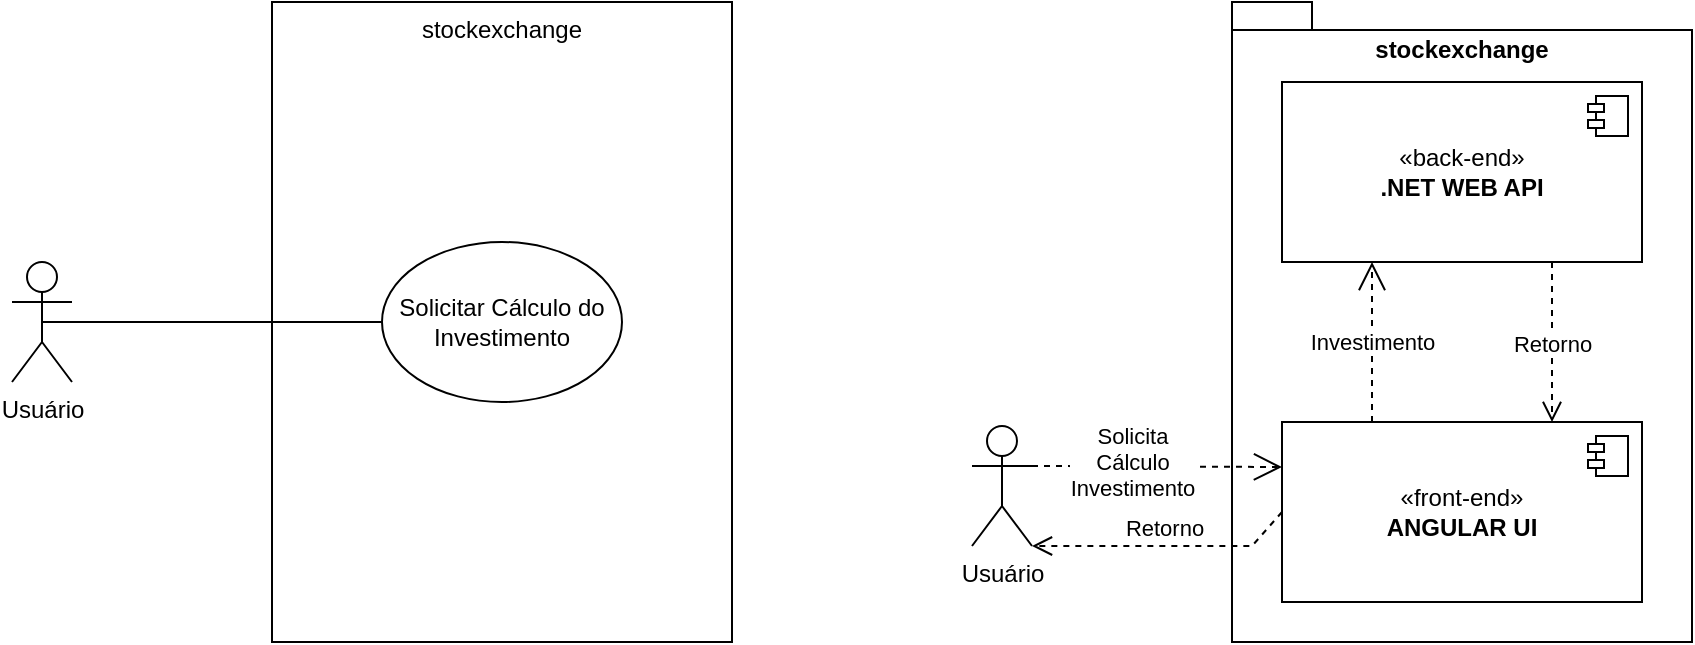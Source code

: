 <mxfile version="26.2.14">
  <diagram id="PJpoI-FHG1ks9sSy4taJ" name="Página-1">
    <mxGraphModel dx="1226" dy="671" grid="1" gridSize="10" guides="1" tooltips="1" connect="1" arrows="1" fold="1" page="1" pageScale="1" pageWidth="827" pageHeight="1169" math="0" shadow="0">
      <root>
        <mxCell id="0" />
        <mxCell id="1" parent="0" />
        <mxCell id="4N45tYZfWJHQnx3_KCYK-14" value="stockexchange" style="shape=folder;fontStyle=1;spacingTop=10;tabWidth=40;tabHeight=14;tabPosition=left;html=1;whiteSpace=wrap;verticalAlign=top;" vertex="1" parent="1">
          <mxGeometry x="650" y="40" width="230" height="320" as="geometry" />
        </mxCell>
        <mxCell id="4N45tYZfWJHQnx3_KCYK-8" value="stockexchange" style="rounded=0;whiteSpace=wrap;html=1;verticalAlign=top;" vertex="1" parent="1">
          <mxGeometry x="170" y="40" width="230" height="320" as="geometry" />
        </mxCell>
        <mxCell id="4N45tYZfWJHQnx3_KCYK-1" value="Usuário" style="shape=umlActor;verticalLabelPosition=bottom;verticalAlign=top;html=1;outlineConnect=0;" vertex="1" parent="1">
          <mxGeometry x="40" y="170" width="30" height="60" as="geometry" />
        </mxCell>
        <mxCell id="4N45tYZfWJHQnx3_KCYK-2" value="Solicitar Cálculo do Investimento" style="ellipse;whiteSpace=wrap;html=1;" vertex="1" parent="1">
          <mxGeometry x="225" y="160" width="120" height="80" as="geometry" />
        </mxCell>
        <mxCell id="4N45tYZfWJHQnx3_KCYK-5" value="" style="endArrow=none;html=1;rounded=0;exitX=0.5;exitY=0.5;exitDx=0;exitDy=0;exitPerimeter=0;entryX=0;entryY=0.5;entryDx=0;entryDy=0;" edge="1" parent="1" source="4N45tYZfWJHQnx3_KCYK-1" target="4N45tYZfWJHQnx3_KCYK-2">
          <mxGeometry width="50" height="50" relative="1" as="geometry">
            <mxPoint x="140" y="100" as="sourcePoint" />
            <mxPoint x="190" y="50" as="targetPoint" />
          </mxGeometry>
        </mxCell>
        <mxCell id="4N45tYZfWJHQnx3_KCYK-10" value="«back-end»&lt;br&gt;&lt;b&gt;.NET WEB API&lt;/b&gt;" style="html=1;dropTarget=0;whiteSpace=wrap;" vertex="1" parent="1">
          <mxGeometry x="675" y="80" width="180" height="90" as="geometry" />
        </mxCell>
        <mxCell id="4N45tYZfWJHQnx3_KCYK-11" value="" style="shape=module;jettyWidth=8;jettyHeight=4;" vertex="1" parent="4N45tYZfWJHQnx3_KCYK-10">
          <mxGeometry x="1" width="20" height="20" relative="1" as="geometry">
            <mxPoint x="-27" y="7" as="offset" />
          </mxGeometry>
        </mxCell>
        <mxCell id="4N45tYZfWJHQnx3_KCYK-12" value="«front-end»&lt;br&gt;&lt;b&gt;ANGULAR UI&lt;/b&gt;" style="html=1;dropTarget=0;whiteSpace=wrap;" vertex="1" parent="1">
          <mxGeometry x="675" y="250" width="180" height="90" as="geometry" />
        </mxCell>
        <mxCell id="4N45tYZfWJHQnx3_KCYK-13" value="" style="shape=module;jettyWidth=8;jettyHeight=4;" vertex="1" parent="4N45tYZfWJHQnx3_KCYK-12">
          <mxGeometry x="1" width="20" height="20" relative="1" as="geometry">
            <mxPoint x="-27" y="7" as="offset" />
          </mxGeometry>
        </mxCell>
        <mxCell id="4N45tYZfWJHQnx3_KCYK-15" value="Usuário" style="shape=umlActor;verticalLabelPosition=bottom;verticalAlign=top;html=1;outlineConnect=0;" vertex="1" parent="1">
          <mxGeometry x="520" y="252" width="30" height="60" as="geometry" />
        </mxCell>
        <mxCell id="4N45tYZfWJHQnx3_KCYK-25" value="Solicita&lt;div&gt;Cálculo&lt;br&gt;Investimento&lt;/div&gt;" style="endArrow=open;endSize=12;dashed=1;html=1;rounded=0;entryX=0;entryY=0.25;entryDx=0;entryDy=0;exitX=1;exitY=0.333;exitDx=0;exitDy=0;exitPerimeter=0;" edge="1" parent="1" source="4N45tYZfWJHQnx3_KCYK-15" target="4N45tYZfWJHQnx3_KCYK-12">
          <mxGeometry x="-0.2" y="2" width="160" relative="1" as="geometry">
            <mxPoint x="390" y="220" as="sourcePoint" />
            <mxPoint x="550" y="220" as="targetPoint" />
            <mxPoint as="offset" />
          </mxGeometry>
        </mxCell>
        <mxCell id="4N45tYZfWJHQnx3_KCYK-27" value="Investimento" style="endArrow=open;endSize=12;dashed=1;html=1;rounded=0;entryX=0.25;entryY=1;entryDx=0;entryDy=0;exitX=0.25;exitY=0;exitDx=0;exitDy=0;" edge="1" parent="1" source="4N45tYZfWJHQnx3_KCYK-12" target="4N45tYZfWJHQnx3_KCYK-10">
          <mxGeometry width="160" relative="1" as="geometry">
            <mxPoint x="480" y="130" as="sourcePoint" />
            <mxPoint x="650" y="131" as="targetPoint" />
          </mxGeometry>
        </mxCell>
        <mxCell id="4N45tYZfWJHQnx3_KCYK-28" value="Retorno" style="html=1;verticalAlign=bottom;endArrow=open;dashed=1;endSize=8;curved=0;rounded=0;entryX=0.75;entryY=0;entryDx=0;entryDy=0;exitX=0.75;exitY=1;exitDx=0;exitDy=0;" edge="1" parent="1" source="4N45tYZfWJHQnx3_KCYK-10" target="4N45tYZfWJHQnx3_KCYK-12">
          <mxGeometry x="0.25" relative="1" as="geometry">
            <mxPoint x="685" y="328" as="sourcePoint" />
            <mxPoint x="530" y="312" as="targetPoint" />
            <mxPoint as="offset" />
          </mxGeometry>
        </mxCell>
        <mxCell id="4N45tYZfWJHQnx3_KCYK-39" value="Retorno" style="html=1;verticalAlign=bottom;endArrow=open;dashed=1;endSize=8;curved=0;rounded=0;exitX=0;exitY=0.5;exitDx=0;exitDy=0;entryX=1;entryY=1;entryDx=0;entryDy=0;entryPerimeter=0;" edge="1" parent="1" source="4N45tYZfWJHQnx3_KCYK-12" target="4N45tYZfWJHQnx3_KCYK-15">
          <mxGeometry relative="1" as="geometry">
            <mxPoint x="510" y="270" as="sourcePoint" />
            <mxPoint x="430" y="400" as="targetPoint" />
            <Array as="points">
              <mxPoint x="660" y="312" />
            </Array>
          </mxGeometry>
        </mxCell>
      </root>
    </mxGraphModel>
  </diagram>
</mxfile>
